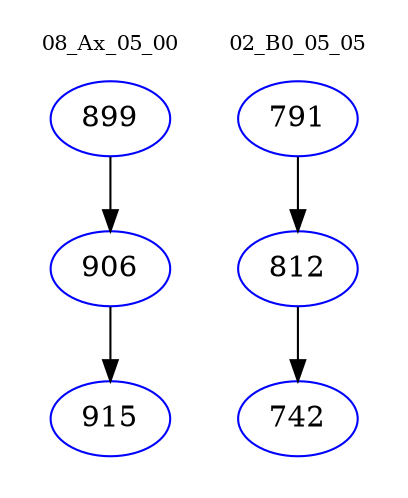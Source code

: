 digraph{
subgraph cluster_0 {
color = white
label = "08_Ax_05_00";
fontsize=10;
T0_899 [label="899", color="blue"]
T0_899 -> T0_906 [color="black"]
T0_906 [label="906", color="blue"]
T0_906 -> T0_915 [color="black"]
T0_915 [label="915", color="blue"]
}
subgraph cluster_1 {
color = white
label = "02_B0_05_05";
fontsize=10;
T1_791 [label="791", color="blue"]
T1_791 -> T1_812 [color="black"]
T1_812 [label="812", color="blue"]
T1_812 -> T1_742 [color="black"]
T1_742 [label="742", color="blue"]
}
}
